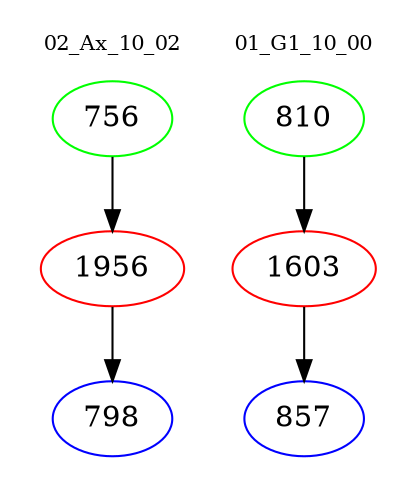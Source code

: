 digraph{
subgraph cluster_0 {
color = white
label = "02_Ax_10_02";
fontsize=10;
T0_756 [label="756", color="green"]
T0_756 -> T0_1956 [color="black"]
T0_1956 [label="1956", color="red"]
T0_1956 -> T0_798 [color="black"]
T0_798 [label="798", color="blue"]
}
subgraph cluster_1 {
color = white
label = "01_G1_10_00";
fontsize=10;
T1_810 [label="810", color="green"]
T1_810 -> T1_1603 [color="black"]
T1_1603 [label="1603", color="red"]
T1_1603 -> T1_857 [color="black"]
T1_857 [label="857", color="blue"]
}
}
